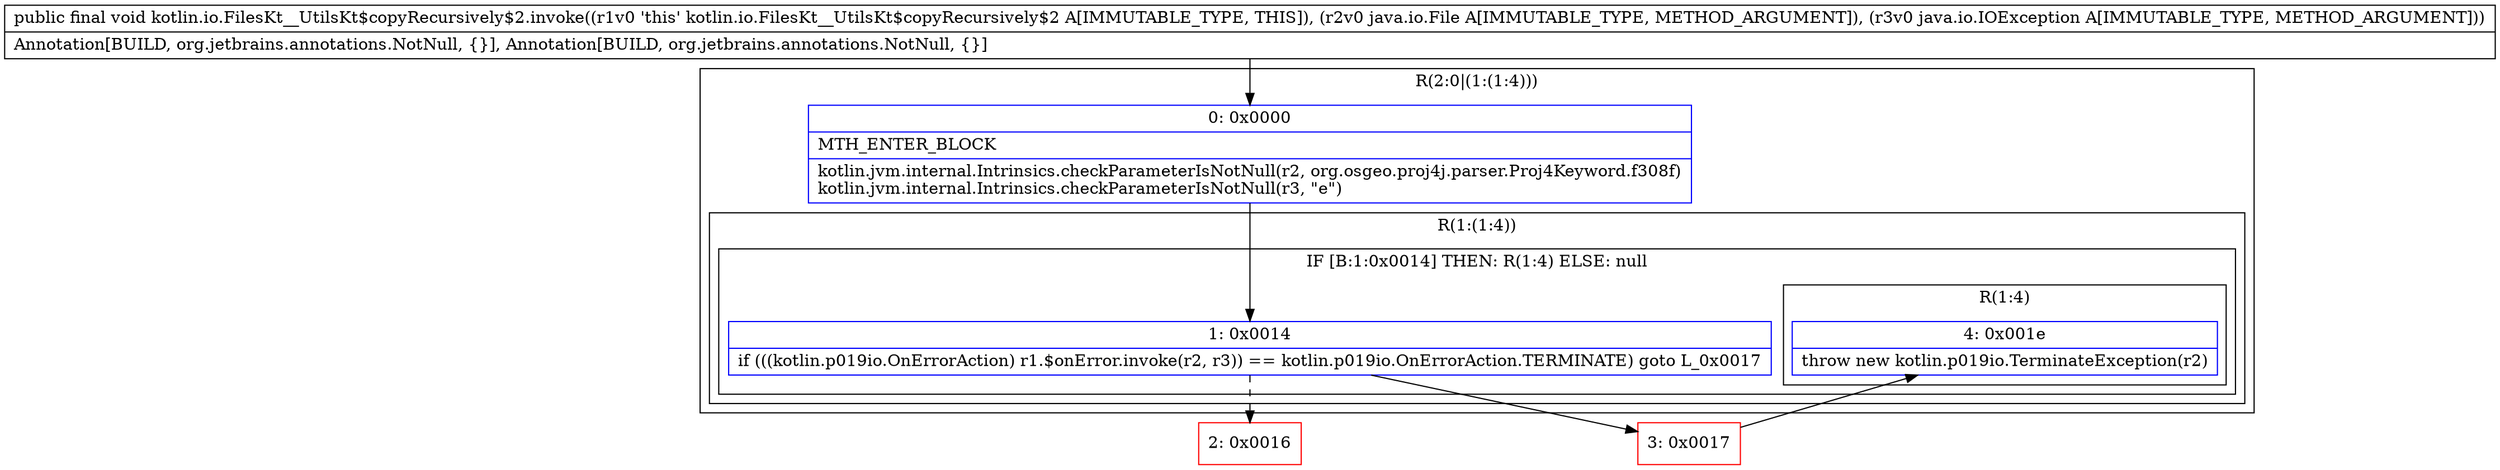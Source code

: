 digraph "CFG forkotlin.io.FilesKt__UtilsKt$copyRecursively$2.invoke(Ljava\/io\/File;Ljava\/io\/IOException;)V" {
subgraph cluster_Region_1310342294 {
label = "R(2:0|(1:(1:4)))";
node [shape=record,color=blue];
Node_0 [shape=record,label="{0\:\ 0x0000|MTH_ENTER_BLOCK\l|kotlin.jvm.internal.Intrinsics.checkParameterIsNotNull(r2, org.osgeo.proj4j.parser.Proj4Keyword.f308f)\lkotlin.jvm.internal.Intrinsics.checkParameterIsNotNull(r3, \"e\")\l}"];
subgraph cluster_Region_367307470 {
label = "R(1:(1:4))";
node [shape=record,color=blue];
subgraph cluster_IfRegion_1236890142 {
label = "IF [B:1:0x0014] THEN: R(1:4) ELSE: null";
node [shape=record,color=blue];
Node_1 [shape=record,label="{1\:\ 0x0014|if (((kotlin.p019io.OnErrorAction) r1.$onError.invoke(r2, r3)) == kotlin.p019io.OnErrorAction.TERMINATE) goto L_0x0017\l}"];
subgraph cluster_Region_567489228 {
label = "R(1:4)";
node [shape=record,color=blue];
Node_4 [shape=record,label="{4\:\ 0x001e|throw new kotlin.p019io.TerminateException(r2)\l}"];
}
}
}
}
Node_2 [shape=record,color=red,label="{2\:\ 0x0016}"];
Node_3 [shape=record,color=red,label="{3\:\ 0x0017}"];
MethodNode[shape=record,label="{public final void kotlin.io.FilesKt__UtilsKt$copyRecursively$2.invoke((r1v0 'this' kotlin.io.FilesKt__UtilsKt$copyRecursively$2 A[IMMUTABLE_TYPE, THIS]), (r2v0 java.io.File A[IMMUTABLE_TYPE, METHOD_ARGUMENT]), (r3v0 java.io.IOException A[IMMUTABLE_TYPE, METHOD_ARGUMENT]))  | Annotation[BUILD, org.jetbrains.annotations.NotNull, \{\}], Annotation[BUILD, org.jetbrains.annotations.NotNull, \{\}]\l}"];
MethodNode -> Node_0;
Node_0 -> Node_1;
Node_1 -> Node_2[style=dashed];
Node_1 -> Node_3;
Node_3 -> Node_4;
}


